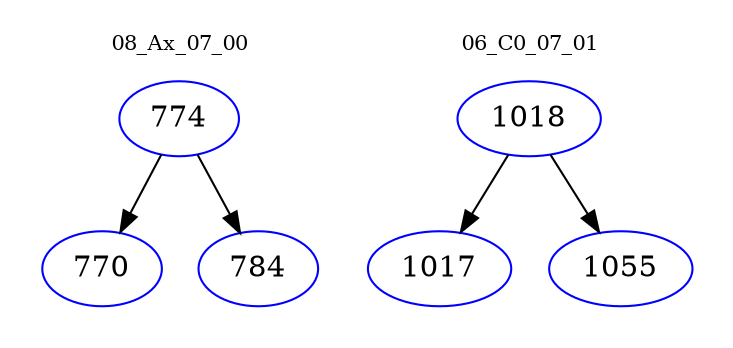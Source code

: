 digraph{
subgraph cluster_0 {
color = white
label = "08_Ax_07_00";
fontsize=10;
T0_774 [label="774", color="blue"]
T0_774 -> T0_770 [color="black"]
T0_770 [label="770", color="blue"]
T0_774 -> T0_784 [color="black"]
T0_784 [label="784", color="blue"]
}
subgraph cluster_1 {
color = white
label = "06_C0_07_01";
fontsize=10;
T1_1018 [label="1018", color="blue"]
T1_1018 -> T1_1017 [color="black"]
T1_1017 [label="1017", color="blue"]
T1_1018 -> T1_1055 [color="black"]
T1_1055 [label="1055", color="blue"]
}
}
